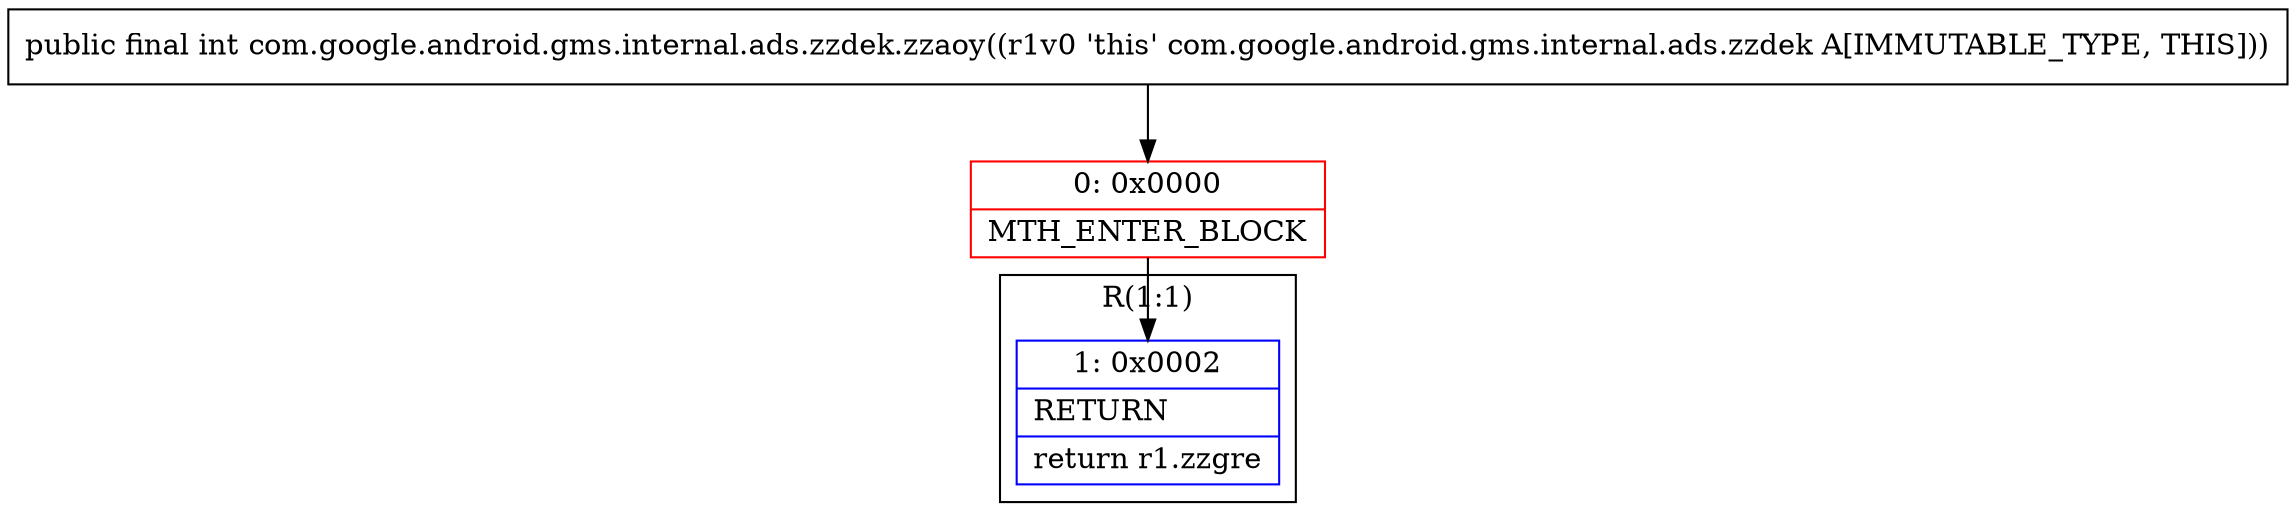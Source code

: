 digraph "CFG forcom.google.android.gms.internal.ads.zzdek.zzaoy()I" {
subgraph cluster_Region_1283716425 {
label = "R(1:1)";
node [shape=record,color=blue];
Node_1 [shape=record,label="{1\:\ 0x0002|RETURN\l|return r1.zzgre\l}"];
}
Node_0 [shape=record,color=red,label="{0\:\ 0x0000|MTH_ENTER_BLOCK\l}"];
MethodNode[shape=record,label="{public final int com.google.android.gms.internal.ads.zzdek.zzaoy((r1v0 'this' com.google.android.gms.internal.ads.zzdek A[IMMUTABLE_TYPE, THIS])) }"];
MethodNode -> Node_0;
Node_0 -> Node_1;
}

